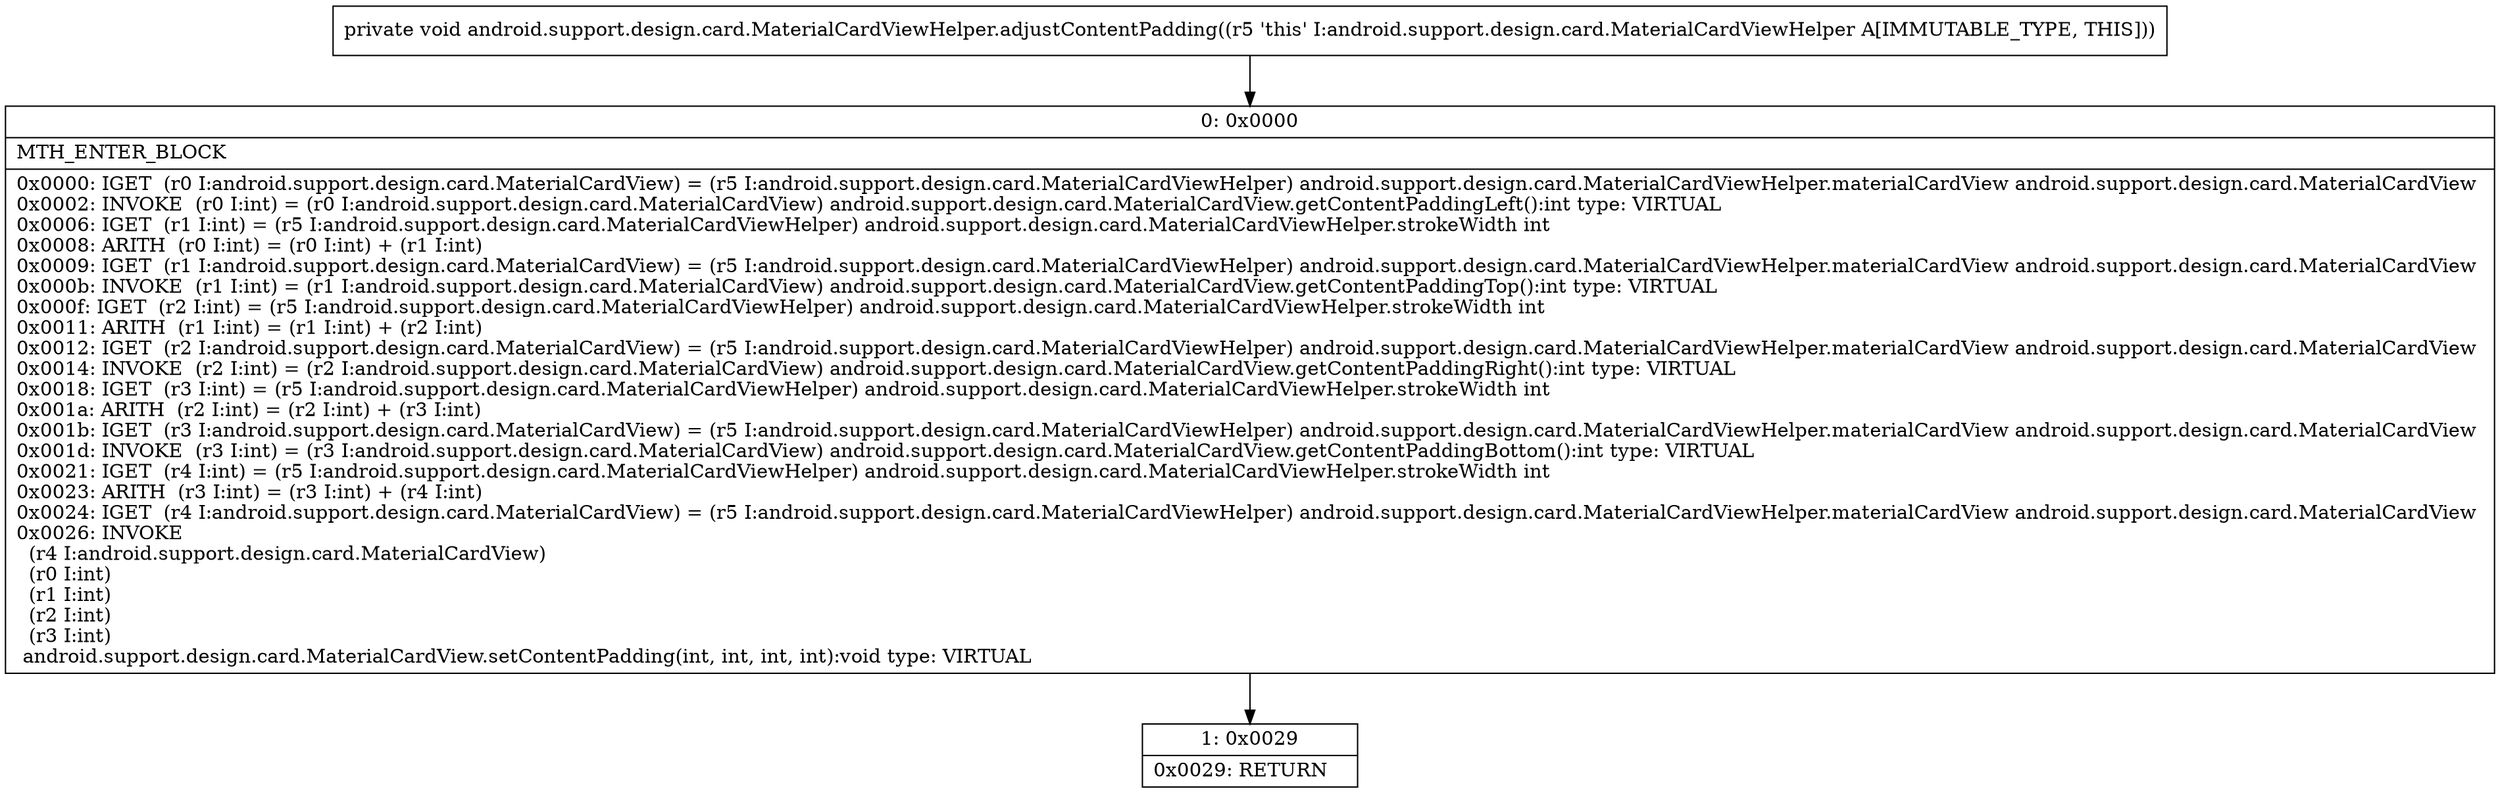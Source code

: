 digraph "CFG forandroid.support.design.card.MaterialCardViewHelper.adjustContentPadding()V" {
Node_0 [shape=record,label="{0\:\ 0x0000|MTH_ENTER_BLOCK\l|0x0000: IGET  (r0 I:android.support.design.card.MaterialCardView) = (r5 I:android.support.design.card.MaterialCardViewHelper) android.support.design.card.MaterialCardViewHelper.materialCardView android.support.design.card.MaterialCardView \l0x0002: INVOKE  (r0 I:int) = (r0 I:android.support.design.card.MaterialCardView) android.support.design.card.MaterialCardView.getContentPaddingLeft():int type: VIRTUAL \l0x0006: IGET  (r1 I:int) = (r5 I:android.support.design.card.MaterialCardViewHelper) android.support.design.card.MaterialCardViewHelper.strokeWidth int \l0x0008: ARITH  (r0 I:int) = (r0 I:int) + (r1 I:int) \l0x0009: IGET  (r1 I:android.support.design.card.MaterialCardView) = (r5 I:android.support.design.card.MaterialCardViewHelper) android.support.design.card.MaterialCardViewHelper.materialCardView android.support.design.card.MaterialCardView \l0x000b: INVOKE  (r1 I:int) = (r1 I:android.support.design.card.MaterialCardView) android.support.design.card.MaterialCardView.getContentPaddingTop():int type: VIRTUAL \l0x000f: IGET  (r2 I:int) = (r5 I:android.support.design.card.MaterialCardViewHelper) android.support.design.card.MaterialCardViewHelper.strokeWidth int \l0x0011: ARITH  (r1 I:int) = (r1 I:int) + (r2 I:int) \l0x0012: IGET  (r2 I:android.support.design.card.MaterialCardView) = (r5 I:android.support.design.card.MaterialCardViewHelper) android.support.design.card.MaterialCardViewHelper.materialCardView android.support.design.card.MaterialCardView \l0x0014: INVOKE  (r2 I:int) = (r2 I:android.support.design.card.MaterialCardView) android.support.design.card.MaterialCardView.getContentPaddingRight():int type: VIRTUAL \l0x0018: IGET  (r3 I:int) = (r5 I:android.support.design.card.MaterialCardViewHelper) android.support.design.card.MaterialCardViewHelper.strokeWidth int \l0x001a: ARITH  (r2 I:int) = (r2 I:int) + (r3 I:int) \l0x001b: IGET  (r3 I:android.support.design.card.MaterialCardView) = (r5 I:android.support.design.card.MaterialCardViewHelper) android.support.design.card.MaterialCardViewHelper.materialCardView android.support.design.card.MaterialCardView \l0x001d: INVOKE  (r3 I:int) = (r3 I:android.support.design.card.MaterialCardView) android.support.design.card.MaterialCardView.getContentPaddingBottom():int type: VIRTUAL \l0x0021: IGET  (r4 I:int) = (r5 I:android.support.design.card.MaterialCardViewHelper) android.support.design.card.MaterialCardViewHelper.strokeWidth int \l0x0023: ARITH  (r3 I:int) = (r3 I:int) + (r4 I:int) \l0x0024: IGET  (r4 I:android.support.design.card.MaterialCardView) = (r5 I:android.support.design.card.MaterialCardViewHelper) android.support.design.card.MaterialCardViewHelper.materialCardView android.support.design.card.MaterialCardView \l0x0026: INVOKE  \l  (r4 I:android.support.design.card.MaterialCardView)\l  (r0 I:int)\l  (r1 I:int)\l  (r2 I:int)\l  (r3 I:int)\l android.support.design.card.MaterialCardView.setContentPadding(int, int, int, int):void type: VIRTUAL \l}"];
Node_1 [shape=record,label="{1\:\ 0x0029|0x0029: RETURN   \l}"];
MethodNode[shape=record,label="{private void android.support.design.card.MaterialCardViewHelper.adjustContentPadding((r5 'this' I:android.support.design.card.MaterialCardViewHelper A[IMMUTABLE_TYPE, THIS])) }"];
MethodNode -> Node_0;
Node_0 -> Node_1;
}


